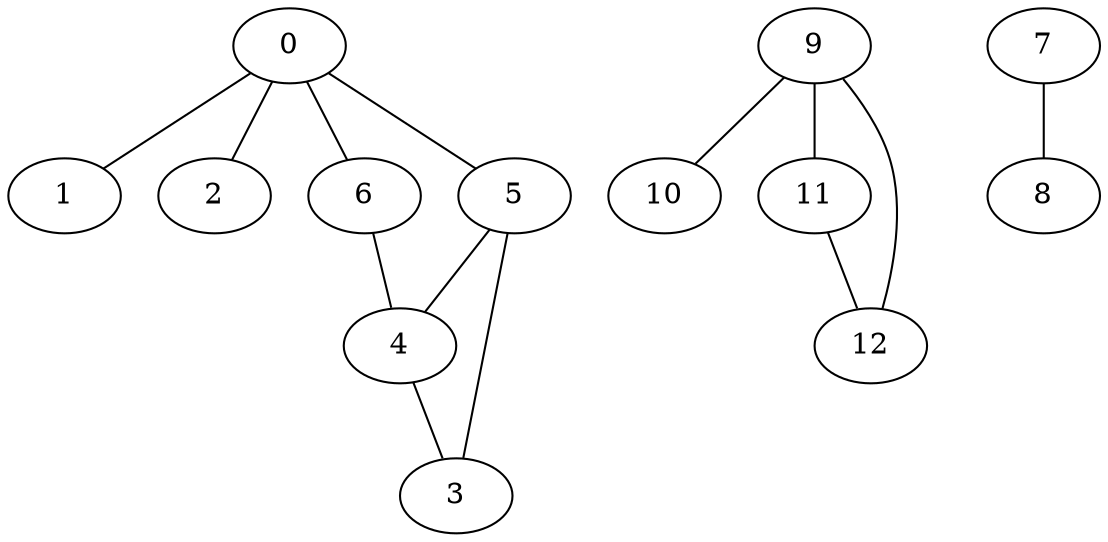 graph tinyG{
"0" -- "1"
"0" -- "2"
"0" -- "5"
"0" -- "6"
"4" -- "3"
"9" -- "10"
"9" -- "11"
"9" -- "12"
"6" -- "4"
"5" -- "3"
"5" -- "4"
"11" -- "12"
"7" -- "8"
}